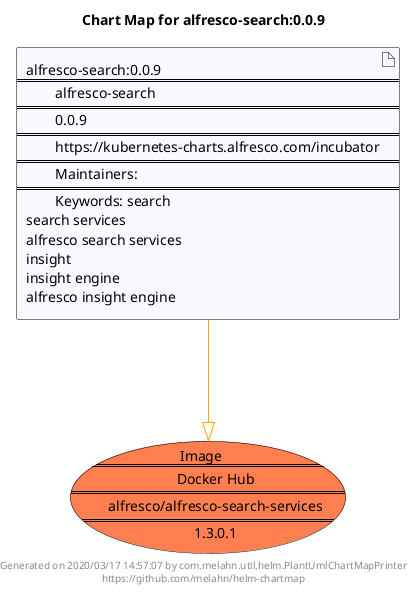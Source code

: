 @startuml
skinparam linetype ortho
skinparam backgroundColor white
skinparam usecaseBorderColor black
skinparam usecaseArrowColor LightSlateGray
skinparam artifactBorderColor black
skinparam artifactArrowColor LightSlateGray

title Chart Map for alfresco-search:0.0.9

'There is one referenced Helm Chart
artifact "alfresco-search:0.0.9\n====\n\talfresco-search\n====\n\t0.0.9\n====\n\thttps://kubernetes-charts.alfresco.com/incubator\n====\n\tMaintainers: \n====\n\tKeywords: search\nsearch services\nalfresco search services\ninsight\ninsight engine\nalfresco insight engine" as alfresco_search_0_0_9 #GhostWhite

'There is one referenced Docker Image
usecase "Image\n====\n\tDocker Hub\n====\n\talfresco/alfresco-search-services\n====\n\t1.3.0.1" as alfresco_alfresco_search_services_1_3_0_1 #Coral

'Chart Dependencies
alfresco_search_0_0_9--[#orange]-|>alfresco_alfresco_search_services_1_3_0_1

center footer Generated on 2020/03/17 14:57:07 by com.melahn.util.helm.PlantUmlChartMapPrinter\nhttps://github.com/melahn/helm-chartmap
@enduml
